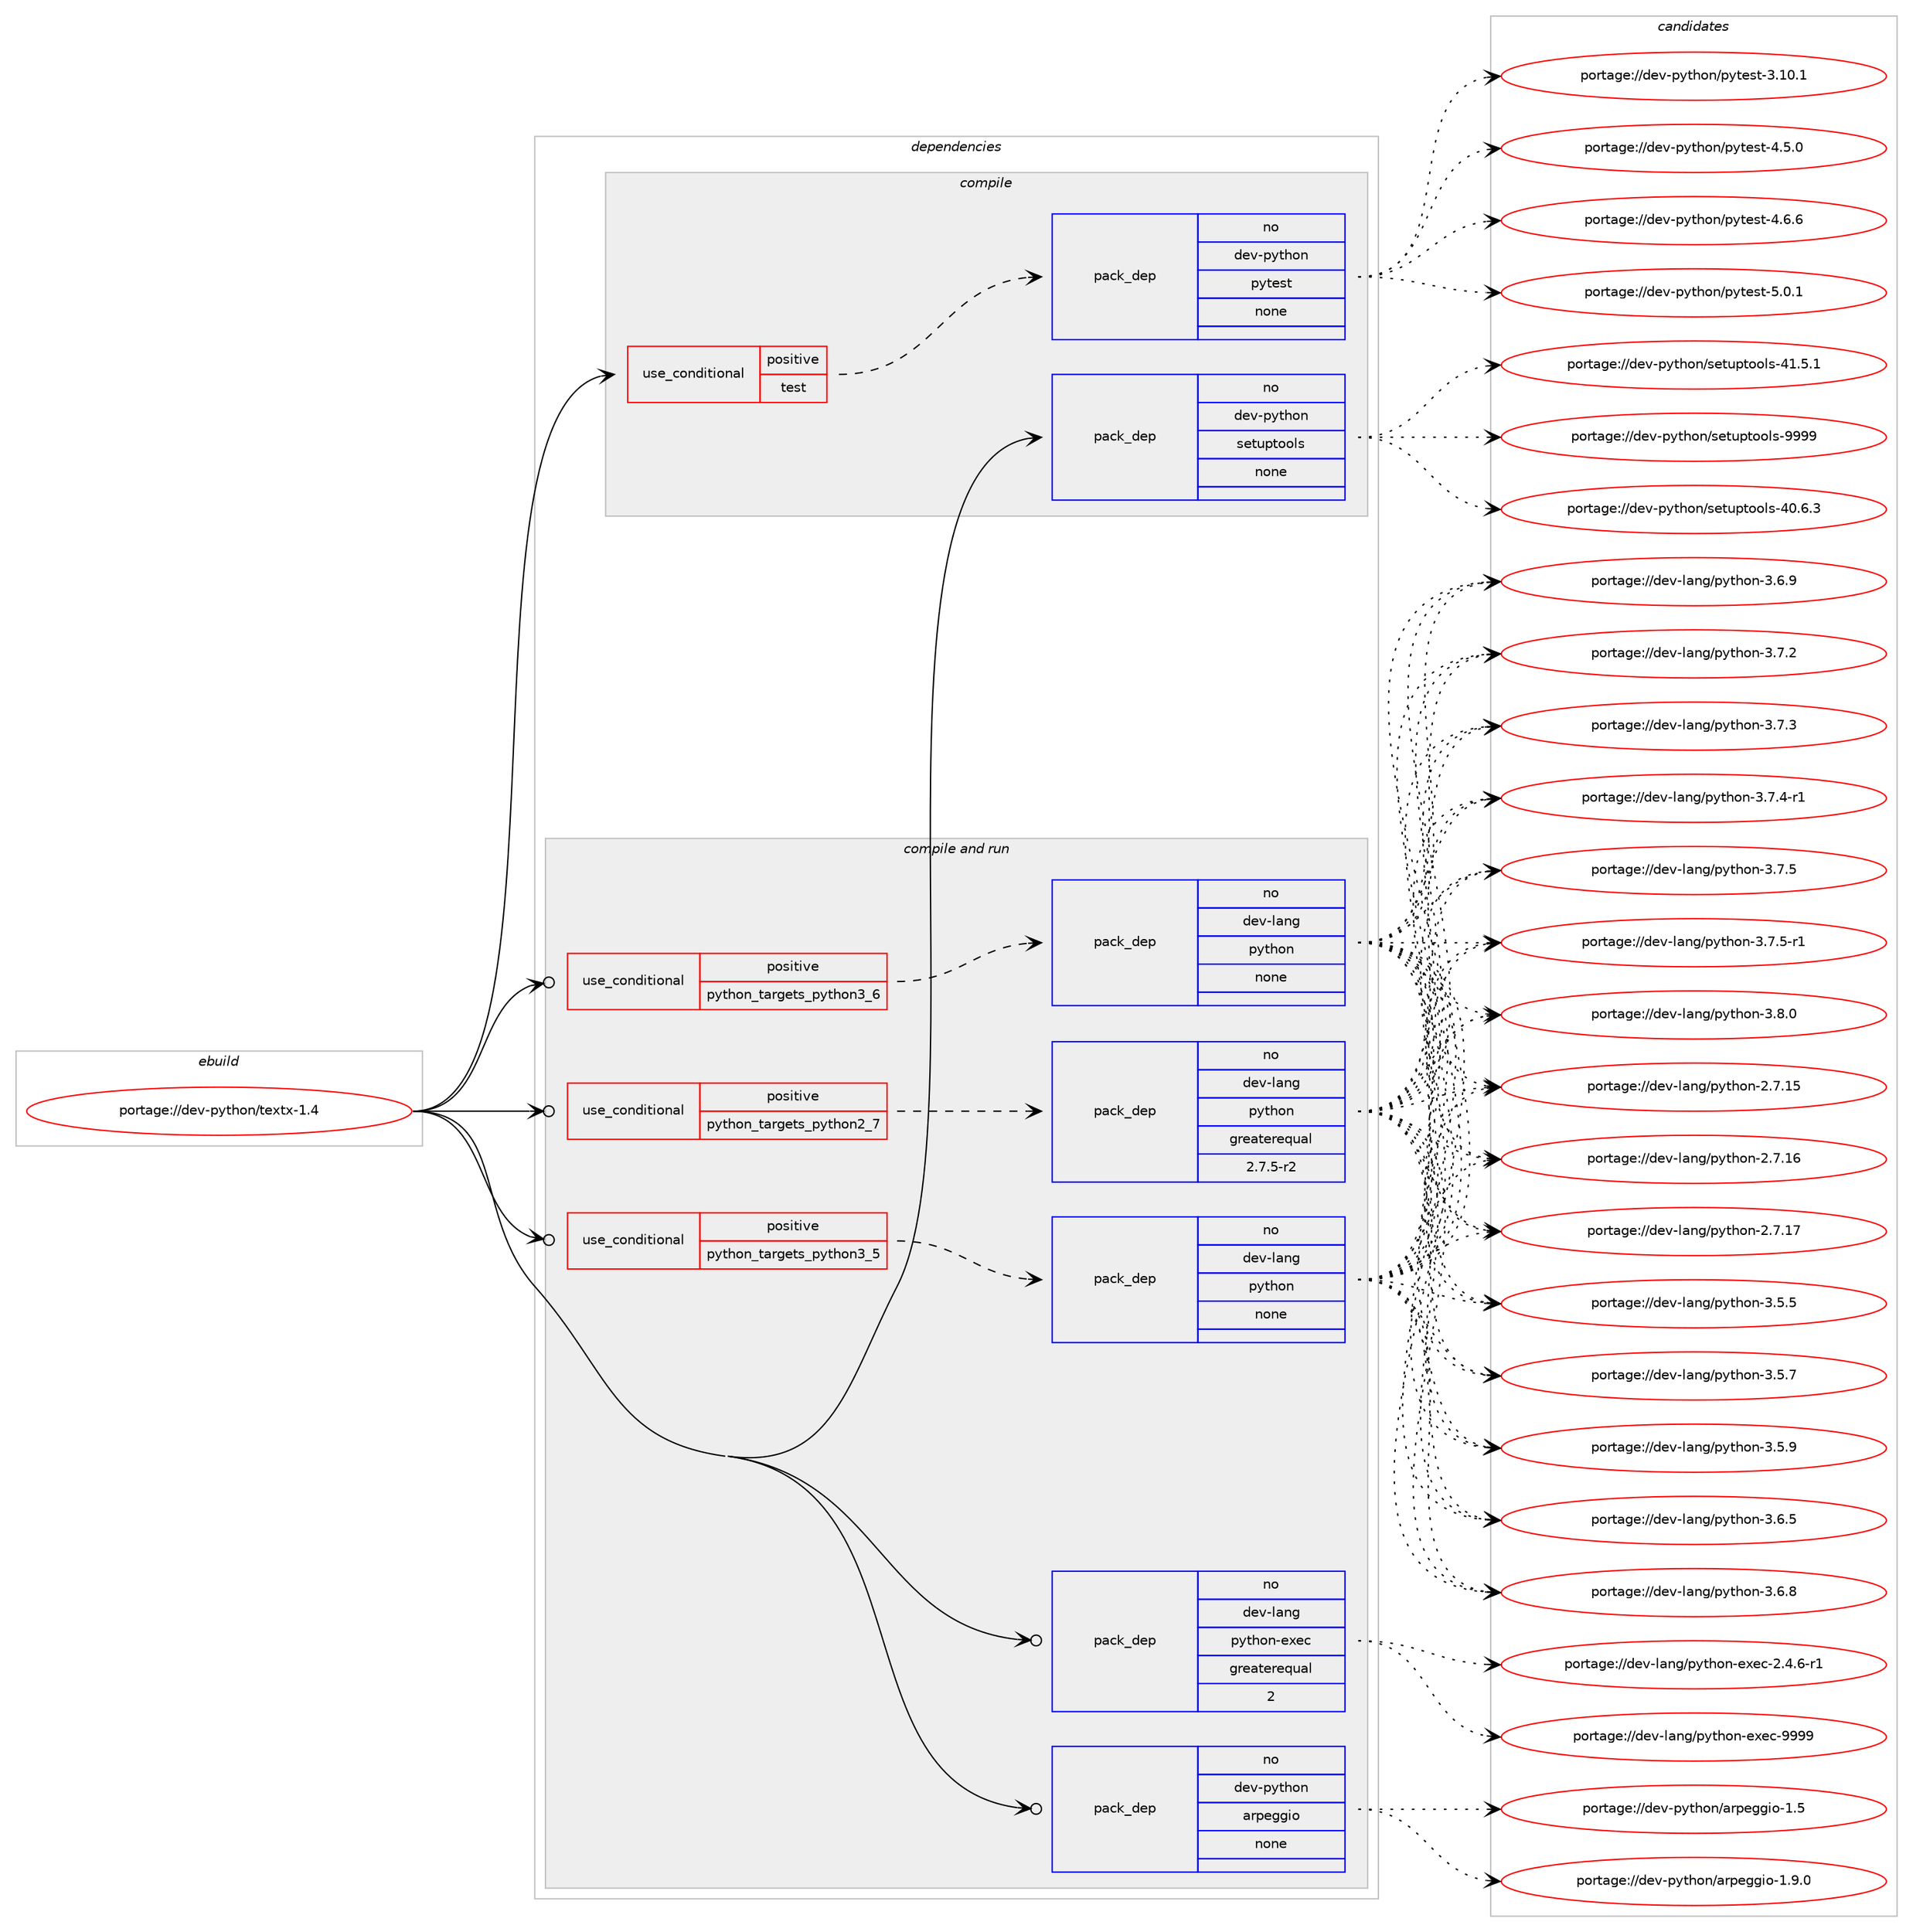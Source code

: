 digraph prolog {

# *************
# Graph options
# *************

newrank=true;
concentrate=true;
compound=true;
graph [rankdir=LR,fontname=Helvetica,fontsize=10,ranksep=1.5];#, ranksep=2.5, nodesep=0.2];
edge  [arrowhead=vee];
node  [fontname=Helvetica,fontsize=10];

# **********
# The ebuild
# **********

subgraph cluster_leftcol {
color=gray;
rank=same;
label=<<i>ebuild</i>>;
id [label="portage://dev-python/textx-1.4", color=red, width=4, href="../dev-python/textx-1.4.svg"];
}

# ****************
# The dependencies
# ****************

subgraph cluster_midcol {
color=gray;
label=<<i>dependencies</i>>;
subgraph cluster_compile {
fillcolor="#eeeeee";
style=filled;
label=<<i>compile</i>>;
subgraph cond39750 {
dependency175683 [label=<<TABLE BORDER="0" CELLBORDER="1" CELLSPACING="0" CELLPADDING="4"><TR><TD ROWSPAN="3" CELLPADDING="10">use_conditional</TD></TR><TR><TD>positive</TD></TR><TR><TD>test</TD></TR></TABLE>>, shape=none, color=red];
subgraph pack132529 {
dependency175684 [label=<<TABLE BORDER="0" CELLBORDER="1" CELLSPACING="0" CELLPADDING="4" WIDTH="220"><TR><TD ROWSPAN="6" CELLPADDING="30">pack_dep</TD></TR><TR><TD WIDTH="110">no</TD></TR><TR><TD>dev-python</TD></TR><TR><TD>pytest</TD></TR><TR><TD>none</TD></TR><TR><TD></TD></TR></TABLE>>, shape=none, color=blue];
}
dependency175683:e -> dependency175684:w [weight=20,style="dashed",arrowhead="vee"];
}
id:e -> dependency175683:w [weight=20,style="solid",arrowhead="vee"];
subgraph pack132530 {
dependency175685 [label=<<TABLE BORDER="0" CELLBORDER="1" CELLSPACING="0" CELLPADDING="4" WIDTH="220"><TR><TD ROWSPAN="6" CELLPADDING="30">pack_dep</TD></TR><TR><TD WIDTH="110">no</TD></TR><TR><TD>dev-python</TD></TR><TR><TD>setuptools</TD></TR><TR><TD>none</TD></TR><TR><TD></TD></TR></TABLE>>, shape=none, color=blue];
}
id:e -> dependency175685:w [weight=20,style="solid",arrowhead="vee"];
}
subgraph cluster_compileandrun {
fillcolor="#eeeeee";
style=filled;
label=<<i>compile and run</i>>;
subgraph cond39751 {
dependency175686 [label=<<TABLE BORDER="0" CELLBORDER="1" CELLSPACING="0" CELLPADDING="4"><TR><TD ROWSPAN="3" CELLPADDING="10">use_conditional</TD></TR><TR><TD>positive</TD></TR><TR><TD>python_targets_python2_7</TD></TR></TABLE>>, shape=none, color=red];
subgraph pack132531 {
dependency175687 [label=<<TABLE BORDER="0" CELLBORDER="1" CELLSPACING="0" CELLPADDING="4" WIDTH="220"><TR><TD ROWSPAN="6" CELLPADDING="30">pack_dep</TD></TR><TR><TD WIDTH="110">no</TD></TR><TR><TD>dev-lang</TD></TR><TR><TD>python</TD></TR><TR><TD>greaterequal</TD></TR><TR><TD>2.7.5-r2</TD></TR></TABLE>>, shape=none, color=blue];
}
dependency175686:e -> dependency175687:w [weight=20,style="dashed",arrowhead="vee"];
}
id:e -> dependency175686:w [weight=20,style="solid",arrowhead="odotvee"];
subgraph cond39752 {
dependency175688 [label=<<TABLE BORDER="0" CELLBORDER="1" CELLSPACING="0" CELLPADDING="4"><TR><TD ROWSPAN="3" CELLPADDING="10">use_conditional</TD></TR><TR><TD>positive</TD></TR><TR><TD>python_targets_python3_5</TD></TR></TABLE>>, shape=none, color=red];
subgraph pack132532 {
dependency175689 [label=<<TABLE BORDER="0" CELLBORDER="1" CELLSPACING="0" CELLPADDING="4" WIDTH="220"><TR><TD ROWSPAN="6" CELLPADDING="30">pack_dep</TD></TR><TR><TD WIDTH="110">no</TD></TR><TR><TD>dev-lang</TD></TR><TR><TD>python</TD></TR><TR><TD>none</TD></TR><TR><TD></TD></TR></TABLE>>, shape=none, color=blue];
}
dependency175688:e -> dependency175689:w [weight=20,style="dashed",arrowhead="vee"];
}
id:e -> dependency175688:w [weight=20,style="solid",arrowhead="odotvee"];
subgraph cond39753 {
dependency175690 [label=<<TABLE BORDER="0" CELLBORDER="1" CELLSPACING="0" CELLPADDING="4"><TR><TD ROWSPAN="3" CELLPADDING="10">use_conditional</TD></TR><TR><TD>positive</TD></TR><TR><TD>python_targets_python3_6</TD></TR></TABLE>>, shape=none, color=red];
subgraph pack132533 {
dependency175691 [label=<<TABLE BORDER="0" CELLBORDER="1" CELLSPACING="0" CELLPADDING="4" WIDTH="220"><TR><TD ROWSPAN="6" CELLPADDING="30">pack_dep</TD></TR><TR><TD WIDTH="110">no</TD></TR><TR><TD>dev-lang</TD></TR><TR><TD>python</TD></TR><TR><TD>none</TD></TR><TR><TD></TD></TR></TABLE>>, shape=none, color=blue];
}
dependency175690:e -> dependency175691:w [weight=20,style="dashed",arrowhead="vee"];
}
id:e -> dependency175690:w [weight=20,style="solid",arrowhead="odotvee"];
subgraph pack132534 {
dependency175692 [label=<<TABLE BORDER="0" CELLBORDER="1" CELLSPACING="0" CELLPADDING="4" WIDTH="220"><TR><TD ROWSPAN="6" CELLPADDING="30">pack_dep</TD></TR><TR><TD WIDTH="110">no</TD></TR><TR><TD>dev-lang</TD></TR><TR><TD>python-exec</TD></TR><TR><TD>greaterequal</TD></TR><TR><TD>2</TD></TR></TABLE>>, shape=none, color=blue];
}
id:e -> dependency175692:w [weight=20,style="solid",arrowhead="odotvee"];
subgraph pack132535 {
dependency175693 [label=<<TABLE BORDER="0" CELLBORDER="1" CELLSPACING="0" CELLPADDING="4" WIDTH="220"><TR><TD ROWSPAN="6" CELLPADDING="30">pack_dep</TD></TR><TR><TD WIDTH="110">no</TD></TR><TR><TD>dev-python</TD></TR><TR><TD>arpeggio</TD></TR><TR><TD>none</TD></TR><TR><TD></TD></TR></TABLE>>, shape=none, color=blue];
}
id:e -> dependency175693:w [weight=20,style="solid",arrowhead="odotvee"];
}
subgraph cluster_run {
fillcolor="#eeeeee";
style=filled;
label=<<i>run</i>>;
}
}

# **************
# The candidates
# **************

subgraph cluster_choices {
rank=same;
color=gray;
label=<<i>candidates</i>>;

subgraph choice132529 {
color=black;
nodesep=1;
choiceportage100101118451121211161041111104711212111610111511645514649484649 [label="portage://dev-python/pytest-3.10.1", color=red, width=4,href="../dev-python/pytest-3.10.1.svg"];
choiceportage1001011184511212111610411111047112121116101115116455246534648 [label="portage://dev-python/pytest-4.5.0", color=red, width=4,href="../dev-python/pytest-4.5.0.svg"];
choiceportage1001011184511212111610411111047112121116101115116455246544654 [label="portage://dev-python/pytest-4.6.6", color=red, width=4,href="../dev-python/pytest-4.6.6.svg"];
choiceportage1001011184511212111610411111047112121116101115116455346484649 [label="portage://dev-python/pytest-5.0.1", color=red, width=4,href="../dev-python/pytest-5.0.1.svg"];
dependency175684:e -> choiceportage100101118451121211161041111104711212111610111511645514649484649:w [style=dotted,weight="100"];
dependency175684:e -> choiceportage1001011184511212111610411111047112121116101115116455246534648:w [style=dotted,weight="100"];
dependency175684:e -> choiceportage1001011184511212111610411111047112121116101115116455246544654:w [style=dotted,weight="100"];
dependency175684:e -> choiceportage1001011184511212111610411111047112121116101115116455346484649:w [style=dotted,weight="100"];
}
subgraph choice132530 {
color=black;
nodesep=1;
choiceportage100101118451121211161041111104711510111611711211611111110811545524846544651 [label="portage://dev-python/setuptools-40.6.3", color=red, width=4,href="../dev-python/setuptools-40.6.3.svg"];
choiceportage100101118451121211161041111104711510111611711211611111110811545524946534649 [label="portage://dev-python/setuptools-41.5.1", color=red, width=4,href="../dev-python/setuptools-41.5.1.svg"];
choiceportage10010111845112121116104111110471151011161171121161111111081154557575757 [label="portage://dev-python/setuptools-9999", color=red, width=4,href="../dev-python/setuptools-9999.svg"];
dependency175685:e -> choiceportage100101118451121211161041111104711510111611711211611111110811545524846544651:w [style=dotted,weight="100"];
dependency175685:e -> choiceportage100101118451121211161041111104711510111611711211611111110811545524946534649:w [style=dotted,weight="100"];
dependency175685:e -> choiceportage10010111845112121116104111110471151011161171121161111111081154557575757:w [style=dotted,weight="100"];
}
subgraph choice132531 {
color=black;
nodesep=1;
choiceportage10010111845108971101034711212111610411111045504655464953 [label="portage://dev-lang/python-2.7.15", color=red, width=4,href="../dev-lang/python-2.7.15.svg"];
choiceportage10010111845108971101034711212111610411111045504655464954 [label="portage://dev-lang/python-2.7.16", color=red, width=4,href="../dev-lang/python-2.7.16.svg"];
choiceportage10010111845108971101034711212111610411111045504655464955 [label="portage://dev-lang/python-2.7.17", color=red, width=4,href="../dev-lang/python-2.7.17.svg"];
choiceportage100101118451089711010347112121116104111110455146534653 [label="portage://dev-lang/python-3.5.5", color=red, width=4,href="../dev-lang/python-3.5.5.svg"];
choiceportage100101118451089711010347112121116104111110455146534655 [label="portage://dev-lang/python-3.5.7", color=red, width=4,href="../dev-lang/python-3.5.7.svg"];
choiceportage100101118451089711010347112121116104111110455146534657 [label="portage://dev-lang/python-3.5.9", color=red, width=4,href="../dev-lang/python-3.5.9.svg"];
choiceportage100101118451089711010347112121116104111110455146544653 [label="portage://dev-lang/python-3.6.5", color=red, width=4,href="../dev-lang/python-3.6.5.svg"];
choiceportage100101118451089711010347112121116104111110455146544656 [label="portage://dev-lang/python-3.6.8", color=red, width=4,href="../dev-lang/python-3.6.8.svg"];
choiceportage100101118451089711010347112121116104111110455146544657 [label="portage://dev-lang/python-3.6.9", color=red, width=4,href="../dev-lang/python-3.6.9.svg"];
choiceportage100101118451089711010347112121116104111110455146554650 [label="portage://dev-lang/python-3.7.2", color=red, width=4,href="../dev-lang/python-3.7.2.svg"];
choiceportage100101118451089711010347112121116104111110455146554651 [label="portage://dev-lang/python-3.7.3", color=red, width=4,href="../dev-lang/python-3.7.3.svg"];
choiceportage1001011184510897110103471121211161041111104551465546524511449 [label="portage://dev-lang/python-3.7.4-r1", color=red, width=4,href="../dev-lang/python-3.7.4-r1.svg"];
choiceportage100101118451089711010347112121116104111110455146554653 [label="portage://dev-lang/python-3.7.5", color=red, width=4,href="../dev-lang/python-3.7.5.svg"];
choiceportage1001011184510897110103471121211161041111104551465546534511449 [label="portage://dev-lang/python-3.7.5-r1", color=red, width=4,href="../dev-lang/python-3.7.5-r1.svg"];
choiceportage100101118451089711010347112121116104111110455146564648 [label="portage://dev-lang/python-3.8.0", color=red, width=4,href="../dev-lang/python-3.8.0.svg"];
dependency175687:e -> choiceportage10010111845108971101034711212111610411111045504655464953:w [style=dotted,weight="100"];
dependency175687:e -> choiceportage10010111845108971101034711212111610411111045504655464954:w [style=dotted,weight="100"];
dependency175687:e -> choiceportage10010111845108971101034711212111610411111045504655464955:w [style=dotted,weight="100"];
dependency175687:e -> choiceportage100101118451089711010347112121116104111110455146534653:w [style=dotted,weight="100"];
dependency175687:e -> choiceportage100101118451089711010347112121116104111110455146534655:w [style=dotted,weight="100"];
dependency175687:e -> choiceportage100101118451089711010347112121116104111110455146534657:w [style=dotted,weight="100"];
dependency175687:e -> choiceportage100101118451089711010347112121116104111110455146544653:w [style=dotted,weight="100"];
dependency175687:e -> choiceportage100101118451089711010347112121116104111110455146544656:w [style=dotted,weight="100"];
dependency175687:e -> choiceportage100101118451089711010347112121116104111110455146544657:w [style=dotted,weight="100"];
dependency175687:e -> choiceportage100101118451089711010347112121116104111110455146554650:w [style=dotted,weight="100"];
dependency175687:e -> choiceportage100101118451089711010347112121116104111110455146554651:w [style=dotted,weight="100"];
dependency175687:e -> choiceportage1001011184510897110103471121211161041111104551465546524511449:w [style=dotted,weight="100"];
dependency175687:e -> choiceportage100101118451089711010347112121116104111110455146554653:w [style=dotted,weight="100"];
dependency175687:e -> choiceportage1001011184510897110103471121211161041111104551465546534511449:w [style=dotted,weight="100"];
dependency175687:e -> choiceportage100101118451089711010347112121116104111110455146564648:w [style=dotted,weight="100"];
}
subgraph choice132532 {
color=black;
nodesep=1;
choiceportage10010111845108971101034711212111610411111045504655464953 [label="portage://dev-lang/python-2.7.15", color=red, width=4,href="../dev-lang/python-2.7.15.svg"];
choiceportage10010111845108971101034711212111610411111045504655464954 [label="portage://dev-lang/python-2.7.16", color=red, width=4,href="../dev-lang/python-2.7.16.svg"];
choiceportage10010111845108971101034711212111610411111045504655464955 [label="portage://dev-lang/python-2.7.17", color=red, width=4,href="../dev-lang/python-2.7.17.svg"];
choiceportage100101118451089711010347112121116104111110455146534653 [label="portage://dev-lang/python-3.5.5", color=red, width=4,href="../dev-lang/python-3.5.5.svg"];
choiceportage100101118451089711010347112121116104111110455146534655 [label="portage://dev-lang/python-3.5.7", color=red, width=4,href="../dev-lang/python-3.5.7.svg"];
choiceportage100101118451089711010347112121116104111110455146534657 [label="portage://dev-lang/python-3.5.9", color=red, width=4,href="../dev-lang/python-3.5.9.svg"];
choiceportage100101118451089711010347112121116104111110455146544653 [label="portage://dev-lang/python-3.6.5", color=red, width=4,href="../dev-lang/python-3.6.5.svg"];
choiceportage100101118451089711010347112121116104111110455146544656 [label="portage://dev-lang/python-3.6.8", color=red, width=4,href="../dev-lang/python-3.6.8.svg"];
choiceportage100101118451089711010347112121116104111110455146544657 [label="portage://dev-lang/python-3.6.9", color=red, width=4,href="../dev-lang/python-3.6.9.svg"];
choiceportage100101118451089711010347112121116104111110455146554650 [label="portage://dev-lang/python-3.7.2", color=red, width=4,href="../dev-lang/python-3.7.2.svg"];
choiceportage100101118451089711010347112121116104111110455146554651 [label="portage://dev-lang/python-3.7.3", color=red, width=4,href="../dev-lang/python-3.7.3.svg"];
choiceportage1001011184510897110103471121211161041111104551465546524511449 [label="portage://dev-lang/python-3.7.4-r1", color=red, width=4,href="../dev-lang/python-3.7.4-r1.svg"];
choiceportage100101118451089711010347112121116104111110455146554653 [label="portage://dev-lang/python-3.7.5", color=red, width=4,href="../dev-lang/python-3.7.5.svg"];
choiceportage1001011184510897110103471121211161041111104551465546534511449 [label="portage://dev-lang/python-3.7.5-r1", color=red, width=4,href="../dev-lang/python-3.7.5-r1.svg"];
choiceportage100101118451089711010347112121116104111110455146564648 [label="portage://dev-lang/python-3.8.0", color=red, width=4,href="../dev-lang/python-3.8.0.svg"];
dependency175689:e -> choiceportage10010111845108971101034711212111610411111045504655464953:w [style=dotted,weight="100"];
dependency175689:e -> choiceportage10010111845108971101034711212111610411111045504655464954:w [style=dotted,weight="100"];
dependency175689:e -> choiceportage10010111845108971101034711212111610411111045504655464955:w [style=dotted,weight="100"];
dependency175689:e -> choiceportage100101118451089711010347112121116104111110455146534653:w [style=dotted,weight="100"];
dependency175689:e -> choiceportage100101118451089711010347112121116104111110455146534655:w [style=dotted,weight="100"];
dependency175689:e -> choiceportage100101118451089711010347112121116104111110455146534657:w [style=dotted,weight="100"];
dependency175689:e -> choiceportage100101118451089711010347112121116104111110455146544653:w [style=dotted,weight="100"];
dependency175689:e -> choiceportage100101118451089711010347112121116104111110455146544656:w [style=dotted,weight="100"];
dependency175689:e -> choiceportage100101118451089711010347112121116104111110455146544657:w [style=dotted,weight="100"];
dependency175689:e -> choiceportage100101118451089711010347112121116104111110455146554650:w [style=dotted,weight="100"];
dependency175689:e -> choiceportage100101118451089711010347112121116104111110455146554651:w [style=dotted,weight="100"];
dependency175689:e -> choiceportage1001011184510897110103471121211161041111104551465546524511449:w [style=dotted,weight="100"];
dependency175689:e -> choiceportage100101118451089711010347112121116104111110455146554653:w [style=dotted,weight="100"];
dependency175689:e -> choiceportage1001011184510897110103471121211161041111104551465546534511449:w [style=dotted,weight="100"];
dependency175689:e -> choiceportage100101118451089711010347112121116104111110455146564648:w [style=dotted,weight="100"];
}
subgraph choice132533 {
color=black;
nodesep=1;
choiceportage10010111845108971101034711212111610411111045504655464953 [label="portage://dev-lang/python-2.7.15", color=red, width=4,href="../dev-lang/python-2.7.15.svg"];
choiceportage10010111845108971101034711212111610411111045504655464954 [label="portage://dev-lang/python-2.7.16", color=red, width=4,href="../dev-lang/python-2.7.16.svg"];
choiceportage10010111845108971101034711212111610411111045504655464955 [label="portage://dev-lang/python-2.7.17", color=red, width=4,href="../dev-lang/python-2.7.17.svg"];
choiceportage100101118451089711010347112121116104111110455146534653 [label="portage://dev-lang/python-3.5.5", color=red, width=4,href="../dev-lang/python-3.5.5.svg"];
choiceportage100101118451089711010347112121116104111110455146534655 [label="portage://dev-lang/python-3.5.7", color=red, width=4,href="../dev-lang/python-3.5.7.svg"];
choiceportage100101118451089711010347112121116104111110455146534657 [label="portage://dev-lang/python-3.5.9", color=red, width=4,href="../dev-lang/python-3.5.9.svg"];
choiceportage100101118451089711010347112121116104111110455146544653 [label="portage://dev-lang/python-3.6.5", color=red, width=4,href="../dev-lang/python-3.6.5.svg"];
choiceportage100101118451089711010347112121116104111110455146544656 [label="portage://dev-lang/python-3.6.8", color=red, width=4,href="../dev-lang/python-3.6.8.svg"];
choiceportage100101118451089711010347112121116104111110455146544657 [label="portage://dev-lang/python-3.6.9", color=red, width=4,href="../dev-lang/python-3.6.9.svg"];
choiceportage100101118451089711010347112121116104111110455146554650 [label="portage://dev-lang/python-3.7.2", color=red, width=4,href="../dev-lang/python-3.7.2.svg"];
choiceportage100101118451089711010347112121116104111110455146554651 [label="portage://dev-lang/python-3.7.3", color=red, width=4,href="../dev-lang/python-3.7.3.svg"];
choiceportage1001011184510897110103471121211161041111104551465546524511449 [label="portage://dev-lang/python-3.7.4-r1", color=red, width=4,href="../dev-lang/python-3.7.4-r1.svg"];
choiceportage100101118451089711010347112121116104111110455146554653 [label="portage://dev-lang/python-3.7.5", color=red, width=4,href="../dev-lang/python-3.7.5.svg"];
choiceportage1001011184510897110103471121211161041111104551465546534511449 [label="portage://dev-lang/python-3.7.5-r1", color=red, width=4,href="../dev-lang/python-3.7.5-r1.svg"];
choiceportage100101118451089711010347112121116104111110455146564648 [label="portage://dev-lang/python-3.8.0", color=red, width=4,href="../dev-lang/python-3.8.0.svg"];
dependency175691:e -> choiceportage10010111845108971101034711212111610411111045504655464953:w [style=dotted,weight="100"];
dependency175691:e -> choiceportage10010111845108971101034711212111610411111045504655464954:w [style=dotted,weight="100"];
dependency175691:e -> choiceportage10010111845108971101034711212111610411111045504655464955:w [style=dotted,weight="100"];
dependency175691:e -> choiceportage100101118451089711010347112121116104111110455146534653:w [style=dotted,weight="100"];
dependency175691:e -> choiceportage100101118451089711010347112121116104111110455146534655:w [style=dotted,weight="100"];
dependency175691:e -> choiceportage100101118451089711010347112121116104111110455146534657:w [style=dotted,weight="100"];
dependency175691:e -> choiceportage100101118451089711010347112121116104111110455146544653:w [style=dotted,weight="100"];
dependency175691:e -> choiceportage100101118451089711010347112121116104111110455146544656:w [style=dotted,weight="100"];
dependency175691:e -> choiceportage100101118451089711010347112121116104111110455146544657:w [style=dotted,weight="100"];
dependency175691:e -> choiceportage100101118451089711010347112121116104111110455146554650:w [style=dotted,weight="100"];
dependency175691:e -> choiceportage100101118451089711010347112121116104111110455146554651:w [style=dotted,weight="100"];
dependency175691:e -> choiceportage1001011184510897110103471121211161041111104551465546524511449:w [style=dotted,weight="100"];
dependency175691:e -> choiceportage100101118451089711010347112121116104111110455146554653:w [style=dotted,weight="100"];
dependency175691:e -> choiceportage1001011184510897110103471121211161041111104551465546534511449:w [style=dotted,weight="100"];
dependency175691:e -> choiceportage100101118451089711010347112121116104111110455146564648:w [style=dotted,weight="100"];
}
subgraph choice132534 {
color=black;
nodesep=1;
choiceportage10010111845108971101034711212111610411111045101120101994550465246544511449 [label="portage://dev-lang/python-exec-2.4.6-r1", color=red, width=4,href="../dev-lang/python-exec-2.4.6-r1.svg"];
choiceportage10010111845108971101034711212111610411111045101120101994557575757 [label="portage://dev-lang/python-exec-9999", color=red, width=4,href="../dev-lang/python-exec-9999.svg"];
dependency175692:e -> choiceportage10010111845108971101034711212111610411111045101120101994550465246544511449:w [style=dotted,weight="100"];
dependency175692:e -> choiceportage10010111845108971101034711212111610411111045101120101994557575757:w [style=dotted,weight="100"];
}
subgraph choice132535 {
color=black;
nodesep=1;
choiceportage10010111845112121116104111110479711411210110310310511145494653 [label="portage://dev-python/arpeggio-1.5", color=red, width=4,href="../dev-python/arpeggio-1.5.svg"];
choiceportage100101118451121211161041111104797114112101103103105111454946574648 [label="portage://dev-python/arpeggio-1.9.0", color=red, width=4,href="../dev-python/arpeggio-1.9.0.svg"];
dependency175693:e -> choiceportage10010111845112121116104111110479711411210110310310511145494653:w [style=dotted,weight="100"];
dependency175693:e -> choiceportage100101118451121211161041111104797114112101103103105111454946574648:w [style=dotted,weight="100"];
}
}

}

